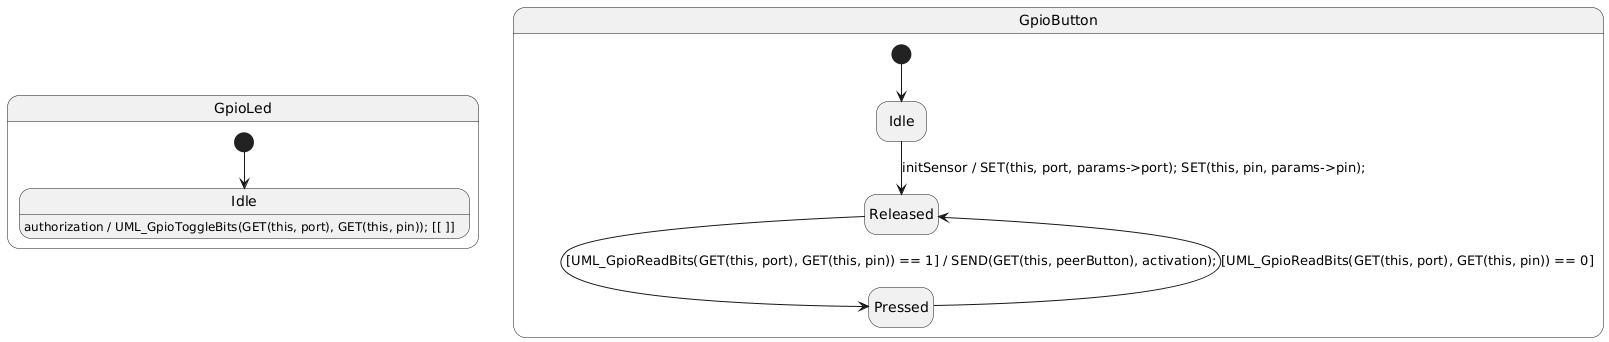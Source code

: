 

@startuml
hide empty description
skinparam shadowing false
skinparam <<junction>>stateBackgroundColor white
skinparam <<junction>>stateBorderColor white
skinparam defaultFontName DejaVu Sans


	state "GpioLed" as GpioLed {
		
			state "Idle" as DIL_GpioLed_SM_R_Idle
			[*] --> DIL_GpioLed_SM_R_Idle
			DIL_GpioLed_SM_R_Idle : authorization / UML_GpioToggleBits(GET(this, port), GET(this, pin)); [[ ]]
		
	}
	state "GpioButton" as GpioButton {
		
			state "Idle" as DIL_GpioButton_SM_R_Idle
			state "Released" as DIL_GpioButton_SM_R_Released
			state "Pressed" as DIL_GpioButton_SM_R_Pressed
			[*] --> DIL_GpioButton_SM_R_Idle
			DIL_GpioButton_SM_R_Idle --> DIL_GpioButton_SM_R_Released : initSensor / SET(this, port, params->port); SET(this, pin, params->pin);
			DIL_GpioButton_SM_R_Released --> DIL_GpioButton_SM_R_Pressed : [UML_GpioReadBits(GET(this, port), GET(this, pin)) == 1] / SEND(GET(this, peerButton), activation);
			DIL_GpioButton_SM_R_Pressed --> DIL_GpioButton_SM_R_Released : [UML_GpioReadBits(GET(this, port), GET(this, pin)) == 0]
		
	}
@enduml
